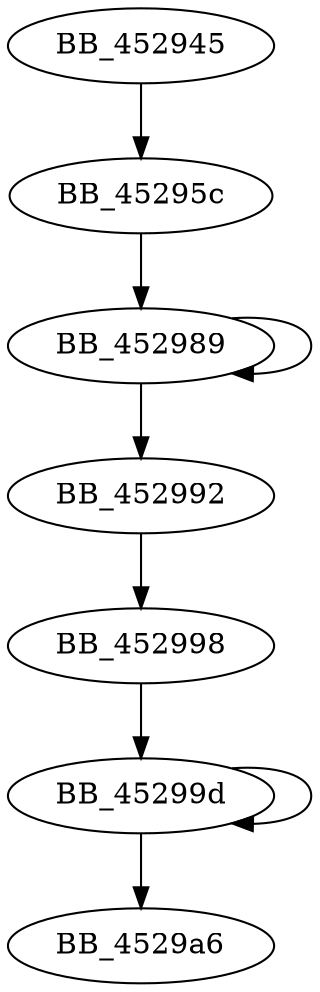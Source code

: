 DiGraph sub_452945{
BB_452945->BB_45295c
BB_45295c->BB_452989
BB_452989->BB_452989
BB_452989->BB_452992
BB_452992->BB_452998
BB_452998->BB_45299d
BB_45299d->BB_45299d
BB_45299d->BB_4529a6
}
